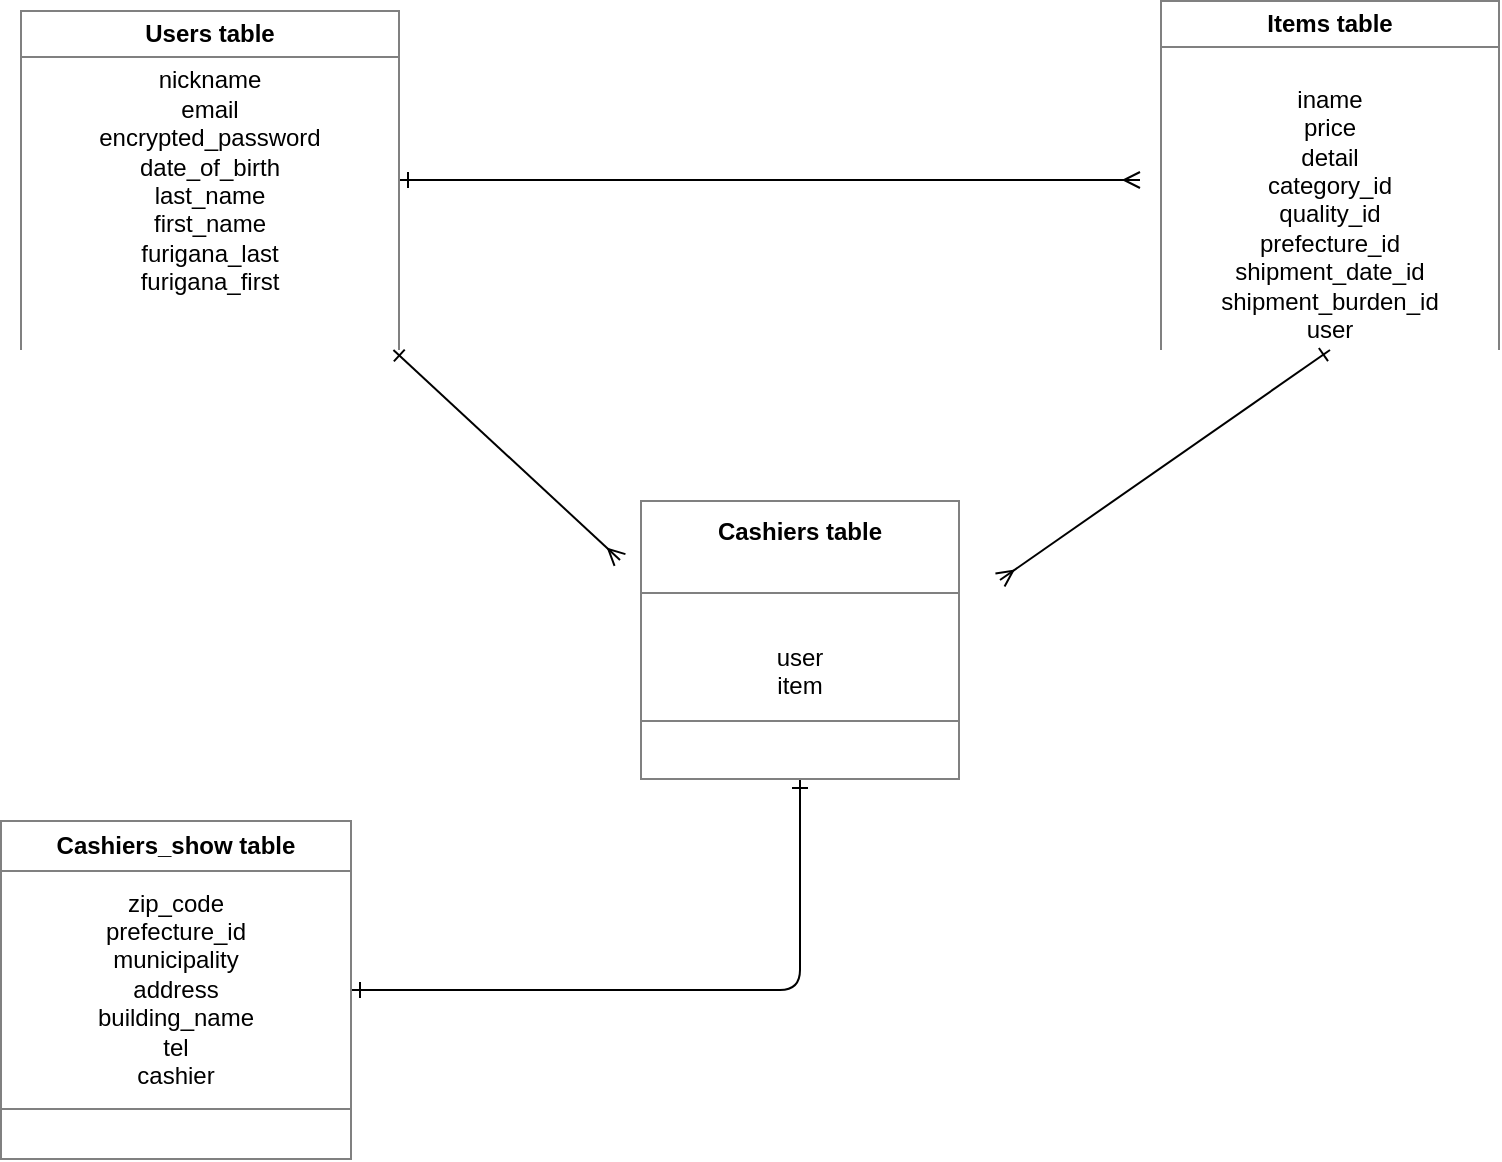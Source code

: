 <mxfile version="13.6.5">
    <diagram id="cRe5QYLz2x16ieVI6abo" name="ページ1">
        <mxGraphModel dx="837" dy="671" grid="1" gridSize="10" guides="1" tooltips="1" connect="1" arrows="1" fold="1" page="1" pageScale="1" pageWidth="827" pageHeight="1169" math="0" shadow="0">
            <root>
                <mxCell id="0"/>
                <mxCell id="1" parent="0"/>
                <mxCell id="41" style="edgeStyle=none;rounded=1;orthogonalLoop=1;jettySize=auto;html=1;endArrow=ERmany;endFill=0;startArrow=ERone;startFill=0;" edge="1" parent="1" source="23">
                    <mxGeometry relative="1" as="geometry">
                        <mxPoint x="600" y="130" as="targetPoint"/>
                    </mxGeometry>
                </mxCell>
                <mxCell id="42" style="edgeStyle=none;rounded=1;orthogonalLoop=1;jettySize=auto;html=1;startArrow=ERone;startFill=0;endArrow=ERmany;endFill=0;" edge="1" parent="1" source="23">
                    <mxGeometry relative="1" as="geometry">
                        <mxPoint x="340" y="320" as="targetPoint"/>
                    </mxGeometry>
                </mxCell>
                <mxCell id="23" value="&lt;table border=&quot;1&quot; width=&quot;100%&quot; cellpadding=&quot;4&quot; style=&quot;width: 100% ; height: 100% ; border-collapse: collapse&quot;&gt;&lt;tbody&gt;&lt;tr&gt;&lt;th align=&quot;center&quot;&gt;Users table&lt;/th&gt;&lt;/tr&gt;&lt;tr&gt;&lt;td align=&quot;center&quot;&gt;nickname&lt;br&gt;email&lt;br&gt;encrypted_password&lt;br&gt;date_of_birth&lt;br&gt;last_name&lt;br&gt;first_name&lt;br&gt;furigana_last&lt;br&gt;furigana_first&lt;br&gt;&lt;br&gt;&lt;br&gt;&lt;/td&gt;&lt;/tr&gt;&lt;tr&gt;&lt;td&gt;&lt;div style=&quot;text-align: center&quot;&gt;&lt;br&gt;&lt;/div&gt;&lt;/td&gt;&lt;/tr&gt;&lt;/tbody&gt;&lt;/table&gt;" style="text;html=1;strokeColor=none;fillColor=none;overflow=fill;" parent="1" vertex="1">
                    <mxGeometry x="40" y="45" width="190" height="170" as="geometry"/>
                </mxCell>
                <mxCell id="43" style="edgeStyle=none;rounded=1;orthogonalLoop=1;jettySize=auto;html=1;exitX=0.5;exitY=1;exitDx=0;exitDy=0;startArrow=ERone;startFill=0;endArrow=ERmany;endFill=0;" edge="1" parent="1" source="24">
                    <mxGeometry relative="1" as="geometry">
                        <mxPoint x="530" y="330" as="targetPoint"/>
                    </mxGeometry>
                </mxCell>
                <mxCell id="24" value="&lt;table border=&quot;1&quot; width=&quot;100%&quot; cellpadding=&quot;4&quot; style=&quot;width: 100% ; height: 100% ; border-collapse: collapse&quot;&gt;&lt;tbody&gt;&lt;tr&gt;&lt;th align=&quot;center&quot;&gt;Items table&lt;/th&gt;&lt;/tr&gt;&lt;tr&gt;&lt;td align=&quot;center&quot;&gt;&lt;br&gt;iname&lt;br&gt;price&lt;br&gt;detail&lt;br&gt;category_id&lt;br&gt;quality_id&lt;br&gt;prefecture_id&lt;br&gt;shipment_date_id&lt;br&gt;shipment_burden_id&lt;br&gt;user&lt;br&gt;&lt;br&gt;&lt;/td&gt;&lt;/tr&gt;&lt;tr&gt;&lt;td align=&quot;center&quot;&gt;&lt;br&gt;&lt;/td&gt;&lt;/tr&gt;&lt;/tbody&gt;&lt;/table&gt;" style="text;html=1;strokeColor=none;fillColor=none;overflow=fill;" parent="1" vertex="1">
                    <mxGeometry x="610" y="40" width="170" height="175" as="geometry"/>
                </mxCell>
                <mxCell id="49" style="edgeStyle=orthogonalEdgeStyle;rounded=1;orthogonalLoop=1;jettySize=auto;html=1;exitX=1;exitY=0.5;exitDx=0;exitDy=0;entryX=0.5;entryY=1;entryDx=0;entryDy=0;startArrow=ERone;startFill=0;endArrow=ERone;endFill=0;" edge="1" parent="1" source="25" target="47">
                    <mxGeometry relative="1" as="geometry"/>
                </mxCell>
                <mxCell id="25" value="&lt;table border=&quot;1&quot; width=&quot;100%&quot; cellpadding=&quot;4&quot; style=&quot;width: 100% ; height: 100% ; border-collapse: collapse&quot;&gt;&lt;tbody&gt;&lt;tr&gt;&lt;th align=&quot;center&quot;&gt;Cashiers_show table&lt;/th&gt;&lt;/tr&gt;&lt;tr&gt;&lt;td align=&quot;center&quot;&gt;zip_code&lt;br&gt;prefecture_id&lt;br&gt;municipality&lt;br&gt;address&lt;br&gt;building_name&lt;br&gt;tel&lt;br&gt;cashier&lt;/td&gt;&lt;/tr&gt;&lt;tr&gt;&lt;td align=&quot;center&quot;&gt;&lt;br&gt;&lt;/td&gt;&lt;/tr&gt;&lt;/tbody&gt;&lt;/table&gt;" style="text;html=1;strokeColor=none;fillColor=none;overflow=fill;" parent="1" vertex="1">
                    <mxGeometry x="30" y="450" width="176" height="170" as="geometry"/>
                </mxCell>
                <mxCell id="47" value="&lt;table border=&quot;1&quot; width=&quot;100%&quot; cellpadding=&quot;4&quot; style=&quot;width: 100% ; height: 100% ; border-collapse: collapse&quot;&gt;&lt;tbody&gt;&lt;tr&gt;&lt;th align=&quot;center&quot;&gt;Cashiers table&lt;br&gt;&lt;br&gt;&lt;/th&gt;&lt;/tr&gt;&lt;tr&gt;&lt;td align=&quot;center&quot;&gt;&lt;br&gt;user&lt;br&gt;item&lt;/td&gt;&lt;/tr&gt;&lt;tr&gt;&lt;td align=&quot;center&quot;&gt;&lt;br&gt;&lt;/td&gt;&lt;/tr&gt;&lt;/tbody&gt;&lt;/table&gt;" style="text;html=1;strokeColor=none;fillColor=none;overflow=fill;" vertex="1" parent="1">
                    <mxGeometry x="350" y="290" width="160" height="140" as="geometry"/>
                </mxCell>
            </root>
        </mxGraphModel>
    </diagram>
</mxfile>